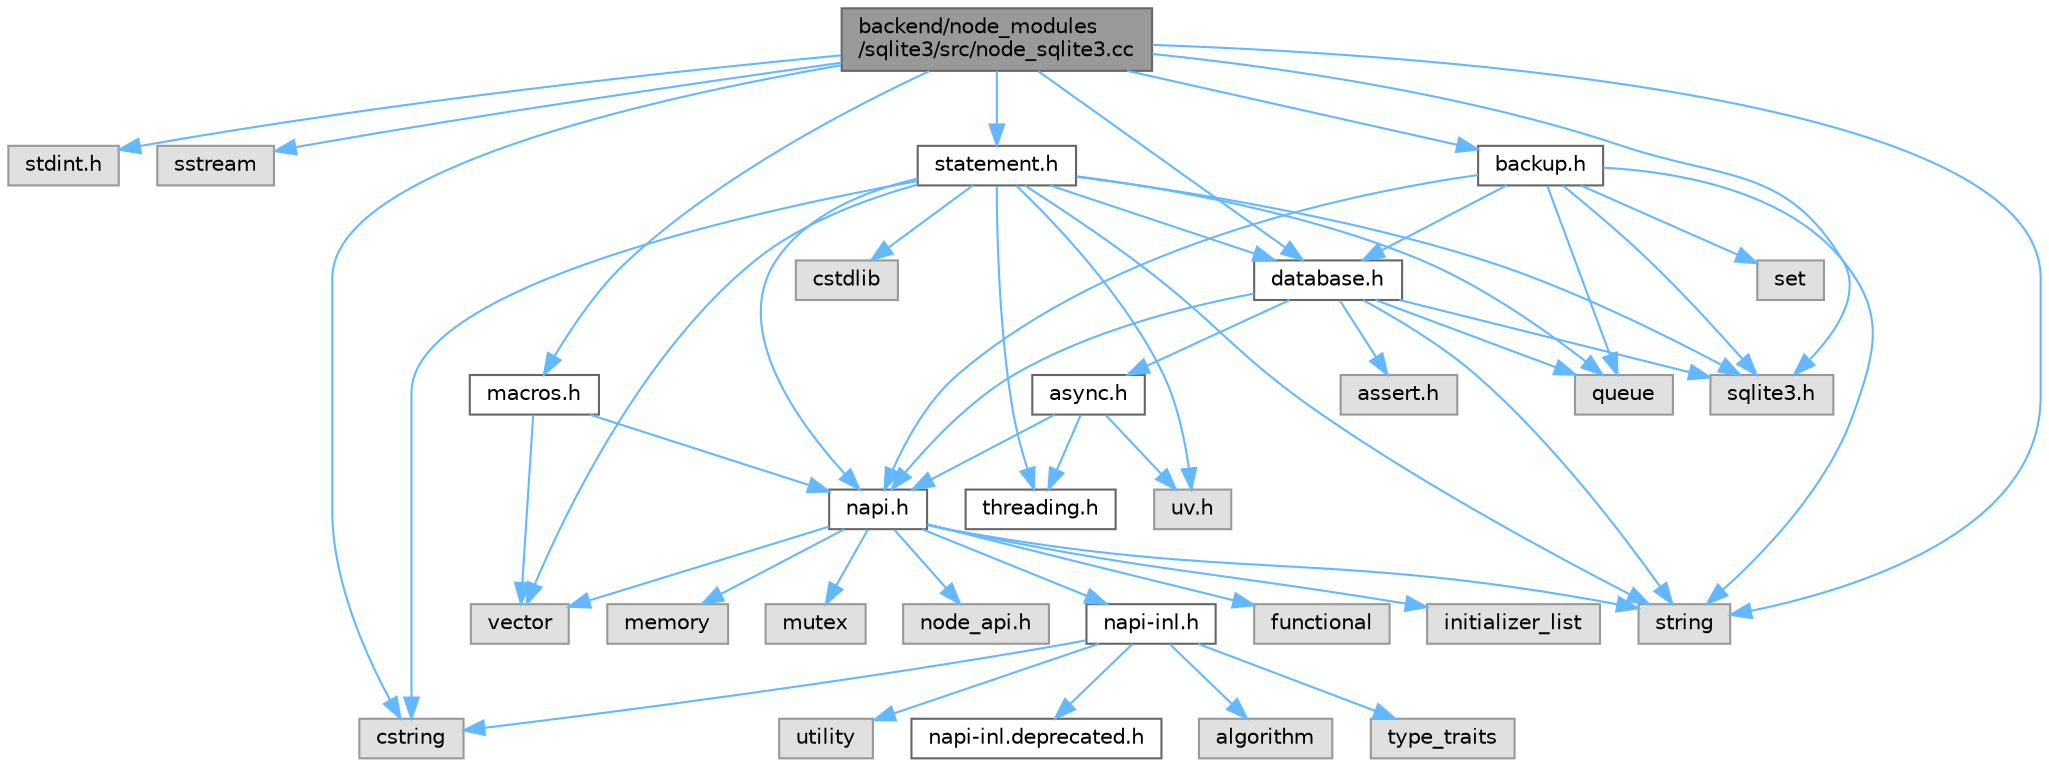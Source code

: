 digraph "backend/node_modules/sqlite3/src/node_sqlite3.cc"
{
 // LATEX_PDF_SIZE
  bgcolor="transparent";
  edge [fontname=Helvetica,fontsize=10,labelfontname=Helvetica,labelfontsize=10];
  node [fontname=Helvetica,fontsize=10,shape=box,height=0.2,width=0.4];
  Node1 [id="Node000001",label="backend/node_modules\l/sqlite3/src/node_sqlite3.cc",height=0.2,width=0.4,color="gray40", fillcolor="grey60", style="filled", fontcolor="black",tooltip=" "];
  Node1 -> Node2 [id="edge99_Node000001_Node000002",color="steelblue1",style="solid",tooltip=" "];
  Node2 [id="Node000002",label="stdint.h",height=0.2,width=0.4,color="grey60", fillcolor="#E0E0E0", style="filled",tooltip=" "];
  Node1 -> Node3 [id="edge100_Node000001_Node000003",color="steelblue1",style="solid",tooltip=" "];
  Node3 [id="Node000003",label="sstream",height=0.2,width=0.4,color="grey60", fillcolor="#E0E0E0", style="filled",tooltip=" "];
  Node1 -> Node4 [id="edge101_Node000001_Node000004",color="steelblue1",style="solid",tooltip=" "];
  Node4 [id="Node000004",label="cstring",height=0.2,width=0.4,color="grey60", fillcolor="#E0E0E0", style="filled",tooltip=" "];
  Node1 -> Node5 [id="edge102_Node000001_Node000005",color="steelblue1",style="solid",tooltip=" "];
  Node5 [id="Node000005",label="string",height=0.2,width=0.4,color="grey60", fillcolor="#E0E0E0", style="filled",tooltip=" "];
  Node1 -> Node6 [id="edge103_Node000001_Node000006",color="steelblue1",style="solid",tooltip=" "];
  Node6 [id="Node000006",label="sqlite3.h",height=0.2,width=0.4,color="grey60", fillcolor="#E0E0E0", style="filled",tooltip=" "];
  Node1 -> Node7 [id="edge104_Node000001_Node000007",color="steelblue1",style="solid",tooltip=" "];
  Node7 [id="Node000007",label="macros.h",height=0.2,width=0.4,color="grey40", fillcolor="white", style="filled",URL="$macros_8h.html",tooltip=" "];
  Node7 -> Node8 [id="edge105_Node000007_Node000008",color="steelblue1",style="solid",tooltip=" "];
  Node8 [id="Node000008",label="vector",height=0.2,width=0.4,color="grey60", fillcolor="#E0E0E0", style="filled",tooltip=" "];
  Node7 -> Node9 [id="edge106_Node000007_Node000009",color="steelblue1",style="solid",tooltip=" "];
  Node9 [id="Node000009",label="napi.h",height=0.2,width=0.4,color="grey40", fillcolor="white", style="filled",URL="$napi_8h.html",tooltip=" "];
  Node9 -> Node10 [id="edge107_Node000009_Node000010",color="steelblue1",style="solid",tooltip=" "];
  Node10 [id="Node000010",label="node_api.h",height=0.2,width=0.4,color="grey60", fillcolor="#E0E0E0", style="filled",tooltip=" "];
  Node9 -> Node11 [id="edge108_Node000009_Node000011",color="steelblue1",style="solid",tooltip=" "];
  Node11 [id="Node000011",label="functional",height=0.2,width=0.4,color="grey60", fillcolor="#E0E0E0", style="filled",tooltip=" "];
  Node9 -> Node12 [id="edge109_Node000009_Node000012",color="steelblue1",style="solid",tooltip=" "];
  Node12 [id="Node000012",label="initializer_list",height=0.2,width=0.4,color="grey60", fillcolor="#E0E0E0", style="filled",tooltip=" "];
  Node9 -> Node13 [id="edge110_Node000009_Node000013",color="steelblue1",style="solid",tooltip=" "];
  Node13 [id="Node000013",label="memory",height=0.2,width=0.4,color="grey60", fillcolor="#E0E0E0", style="filled",tooltip=" "];
  Node9 -> Node14 [id="edge111_Node000009_Node000014",color="steelblue1",style="solid",tooltip=" "];
  Node14 [id="Node000014",label="mutex",height=0.2,width=0.4,color="grey60", fillcolor="#E0E0E0", style="filled",tooltip=" "];
  Node9 -> Node5 [id="edge112_Node000009_Node000005",color="steelblue1",style="solid",tooltip=" "];
  Node9 -> Node8 [id="edge113_Node000009_Node000008",color="steelblue1",style="solid",tooltip=" "];
  Node9 -> Node15 [id="edge114_Node000009_Node000015",color="steelblue1",style="solid",tooltip=" "];
  Node15 [id="Node000015",label="napi-inl.h",height=0.2,width=0.4,color="grey40", fillcolor="white", style="filled",URL="$napi-inl_8h.html",tooltip=" "];
  Node15 -> Node16 [id="edge115_Node000015_Node000016",color="steelblue1",style="solid",tooltip=" "];
  Node16 [id="Node000016",label="algorithm",height=0.2,width=0.4,color="grey60", fillcolor="#E0E0E0", style="filled",tooltip=" "];
  Node15 -> Node4 [id="edge116_Node000015_Node000004",color="steelblue1",style="solid",tooltip=" "];
  Node15 -> Node17 [id="edge117_Node000015_Node000017",color="steelblue1",style="solid",tooltip=" "];
  Node17 [id="Node000017",label="type_traits",height=0.2,width=0.4,color="grey60", fillcolor="#E0E0E0", style="filled",tooltip=" "];
  Node15 -> Node18 [id="edge118_Node000015_Node000018",color="steelblue1",style="solid",tooltip=" "];
  Node18 [id="Node000018",label="utility",height=0.2,width=0.4,color="grey60", fillcolor="#E0E0E0", style="filled",tooltip=" "];
  Node15 -> Node19 [id="edge119_Node000015_Node000019",color="steelblue1",style="solid",tooltip=" "];
  Node19 [id="Node000019",label="napi-inl.deprecated.h",height=0.2,width=0.4,color="grey40", fillcolor="white", style="filled",URL="$napi-inl_8deprecated_8h.html",tooltip=" "];
  Node1 -> Node20 [id="edge120_Node000001_Node000020",color="steelblue1",style="solid",tooltip=" "];
  Node20 [id="Node000020",label="database.h",height=0.2,width=0.4,color="grey40", fillcolor="white", style="filled",URL="$backend_2node__modules_2sqlite3_2src_2database_8h.html",tooltip=" "];
  Node20 -> Node21 [id="edge121_Node000020_Node000021",color="steelblue1",style="solid",tooltip=" "];
  Node21 [id="Node000021",label="assert.h",height=0.2,width=0.4,color="grey60", fillcolor="#E0E0E0", style="filled",tooltip=" "];
  Node20 -> Node5 [id="edge122_Node000020_Node000005",color="steelblue1",style="solid",tooltip=" "];
  Node20 -> Node22 [id="edge123_Node000020_Node000022",color="steelblue1",style="solid",tooltip=" "];
  Node22 [id="Node000022",label="queue",height=0.2,width=0.4,color="grey60", fillcolor="#E0E0E0", style="filled",tooltip=" "];
  Node20 -> Node6 [id="edge124_Node000020_Node000006",color="steelblue1",style="solid",tooltip=" "];
  Node20 -> Node9 [id="edge125_Node000020_Node000009",color="steelblue1",style="solid",tooltip=" "];
  Node20 -> Node23 [id="edge126_Node000020_Node000023",color="steelblue1",style="solid",tooltip=" "];
  Node23 [id="Node000023",label="async.h",height=0.2,width=0.4,color="grey40", fillcolor="white", style="filled",URL="$async_8h.html",tooltip=" "];
  Node23 -> Node9 [id="edge127_Node000023_Node000009",color="steelblue1",style="solid",tooltip=" "];
  Node23 -> Node24 [id="edge128_Node000023_Node000024",color="steelblue1",style="solid",tooltip=" "];
  Node24 [id="Node000024",label="uv.h",height=0.2,width=0.4,color="grey60", fillcolor="#E0E0E0", style="filled",tooltip=" "];
  Node23 -> Node25 [id="edge129_Node000023_Node000025",color="steelblue1",style="solid",tooltip=" "];
  Node25 [id="Node000025",label="threading.h",height=0.2,width=0.4,color="grey40", fillcolor="white", style="filled",URL="$threading_8h.html",tooltip=" "];
  Node1 -> Node26 [id="edge130_Node000001_Node000026",color="steelblue1",style="solid",tooltip=" "];
  Node26 [id="Node000026",label="statement.h",height=0.2,width=0.4,color="grey40", fillcolor="white", style="filled",URL="$statement_8h.html",tooltip=" "];
  Node26 -> Node27 [id="edge131_Node000026_Node000027",color="steelblue1",style="solid",tooltip=" "];
  Node27 [id="Node000027",label="cstdlib",height=0.2,width=0.4,color="grey60", fillcolor="#E0E0E0", style="filled",tooltip=" "];
  Node26 -> Node4 [id="edge132_Node000026_Node000004",color="steelblue1",style="solid",tooltip=" "];
  Node26 -> Node5 [id="edge133_Node000026_Node000005",color="steelblue1",style="solid",tooltip=" "];
  Node26 -> Node22 [id="edge134_Node000026_Node000022",color="steelblue1",style="solid",tooltip=" "];
  Node26 -> Node8 [id="edge135_Node000026_Node000008",color="steelblue1",style="solid",tooltip=" "];
  Node26 -> Node6 [id="edge136_Node000026_Node000006",color="steelblue1",style="solid",tooltip=" "];
  Node26 -> Node9 [id="edge137_Node000026_Node000009",color="steelblue1",style="solid",tooltip=" "];
  Node26 -> Node24 [id="edge138_Node000026_Node000024",color="steelblue1",style="solid",tooltip=" "];
  Node26 -> Node20 [id="edge139_Node000026_Node000020",color="steelblue1",style="solid",tooltip=" "];
  Node26 -> Node25 [id="edge140_Node000026_Node000025",color="steelblue1",style="solid",tooltip=" "];
  Node1 -> Node28 [id="edge141_Node000001_Node000028",color="steelblue1",style="solid",tooltip=" "];
  Node28 [id="Node000028",label="backup.h",height=0.2,width=0.4,color="grey40", fillcolor="white", style="filled",URL="$backup_8h.html",tooltip=" "];
  Node28 -> Node20 [id="edge142_Node000028_Node000020",color="steelblue1",style="solid",tooltip=" "];
  Node28 -> Node5 [id="edge143_Node000028_Node000005",color="steelblue1",style="solid",tooltip=" "];
  Node28 -> Node22 [id="edge144_Node000028_Node000022",color="steelblue1",style="solid",tooltip=" "];
  Node28 -> Node29 [id="edge145_Node000028_Node000029",color="steelblue1",style="solid",tooltip=" "];
  Node29 [id="Node000029",label="set",height=0.2,width=0.4,color="grey60", fillcolor="#E0E0E0", style="filled",tooltip=" "];
  Node28 -> Node6 [id="edge146_Node000028_Node000006",color="steelblue1",style="solid",tooltip=" "];
  Node28 -> Node9 [id="edge147_Node000028_Node000009",color="steelblue1",style="solid",tooltip=" "];
}
